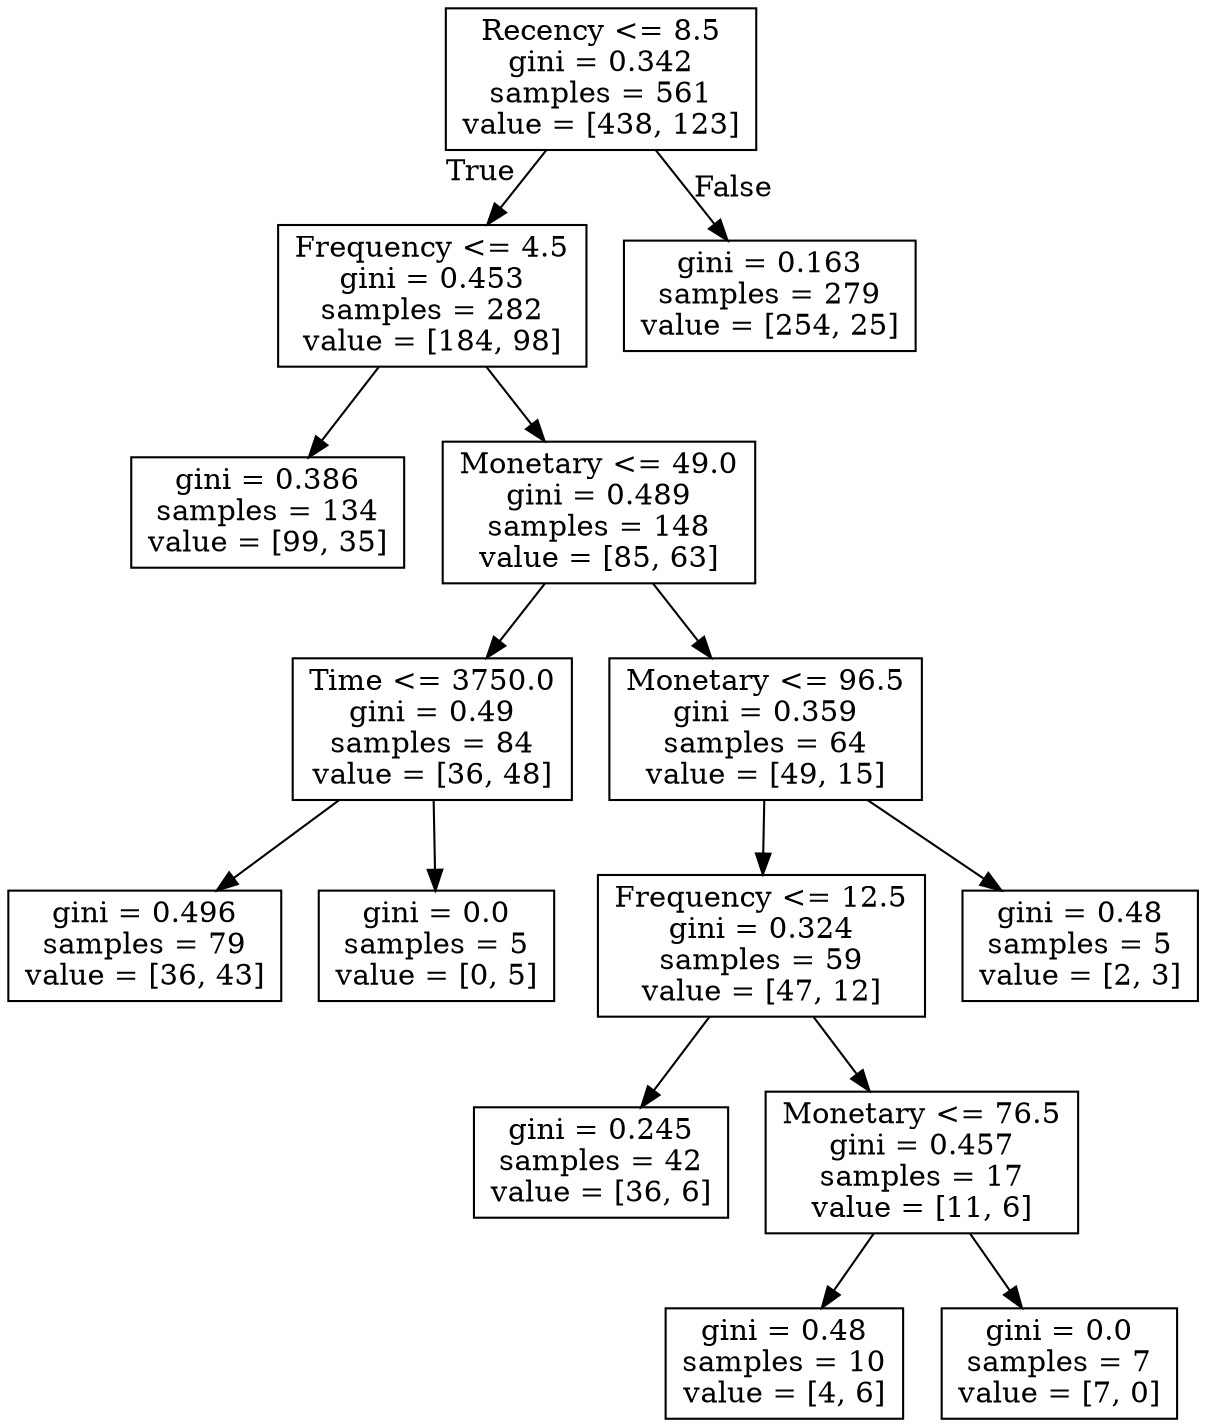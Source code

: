 digraph Tree {
node [shape=box] ;
0 [label="Recency <= 8.5\ngini = 0.342\nsamples = 561\nvalue = [438, 123]"] ;
1 [label="Frequency <= 4.5\ngini = 0.453\nsamples = 282\nvalue = [184, 98]"] ;
0 -> 1 [labeldistance=2.5, labelangle=45, headlabel="True"] ;
2 [label="gini = 0.386\nsamples = 134\nvalue = [99, 35]"] ;
1 -> 2 ;
3 [label="Monetary <= 49.0\ngini = 0.489\nsamples = 148\nvalue = [85, 63]"] ;
1 -> 3 ;
4 [label="Time <= 3750.0\ngini = 0.49\nsamples = 84\nvalue = [36, 48]"] ;
3 -> 4 ;
5 [label="gini = 0.496\nsamples = 79\nvalue = [36, 43]"] ;
4 -> 5 ;
6 [label="gini = 0.0\nsamples = 5\nvalue = [0, 5]"] ;
4 -> 6 ;
7 [label="Monetary <= 96.5\ngini = 0.359\nsamples = 64\nvalue = [49, 15]"] ;
3 -> 7 ;
8 [label="Frequency <= 12.5\ngini = 0.324\nsamples = 59\nvalue = [47, 12]"] ;
7 -> 8 ;
9 [label="gini = 0.245\nsamples = 42\nvalue = [36, 6]"] ;
8 -> 9 ;
10 [label="Monetary <= 76.5\ngini = 0.457\nsamples = 17\nvalue = [11, 6]"] ;
8 -> 10 ;
11 [label="gini = 0.48\nsamples = 10\nvalue = [4, 6]"] ;
10 -> 11 ;
12 [label="gini = 0.0\nsamples = 7\nvalue = [7, 0]"] ;
10 -> 12 ;
13 [label="gini = 0.48\nsamples = 5\nvalue = [2, 3]"] ;
7 -> 13 ;
14 [label="gini = 0.163\nsamples = 279\nvalue = [254, 25]"] ;
0 -> 14 [labeldistance=2.5, labelangle=-45, headlabel="False"] ;
}